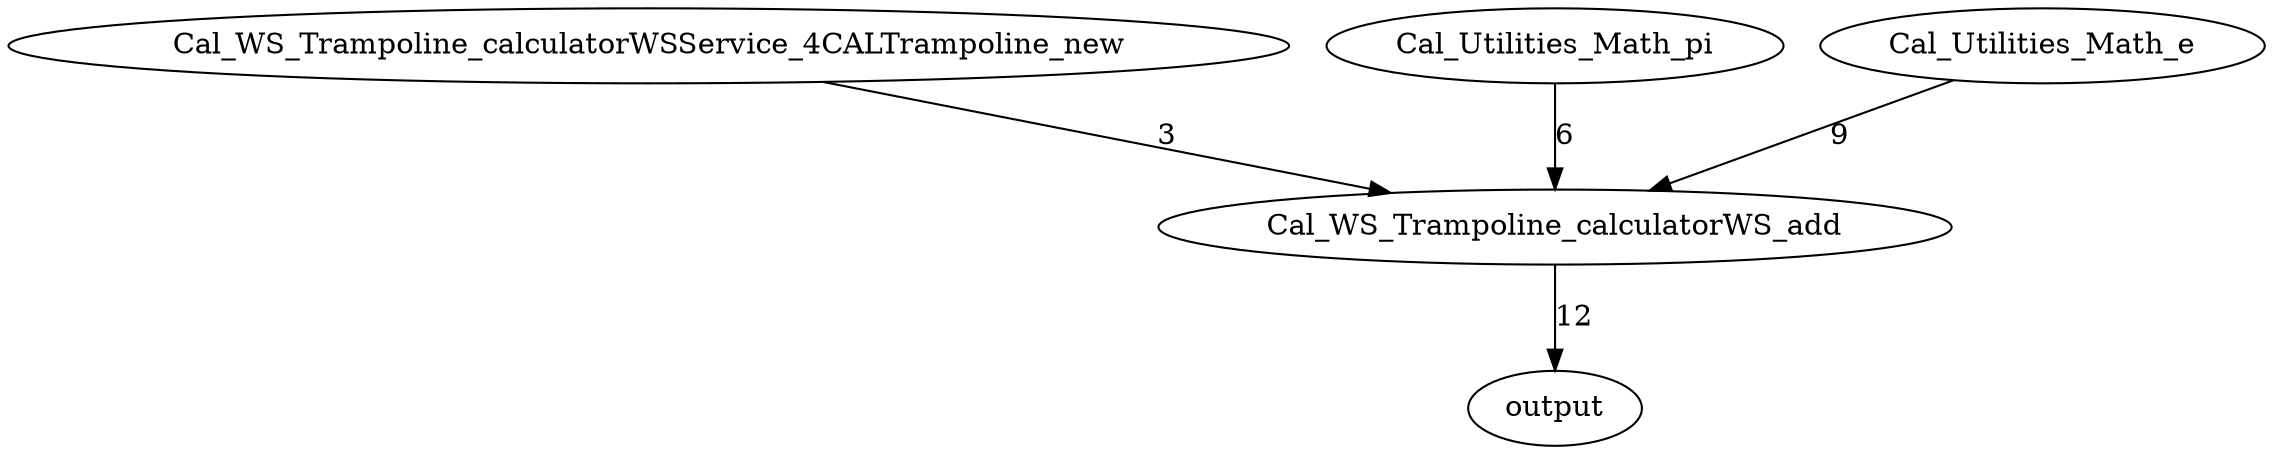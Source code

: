 digraph G {
  Cal_WS_Trampoline_calculatorWSService_4CALTrampoline_new [label = "Cal_WS_Trampoline_calculatorWSService_4CALTrampoline_new"];
  Cal_Utilities_Math_pi [label = "Cal_Utilities_Math_pi"];
  Cal_Utilities_Math_e [label = "Cal_Utilities_Math_e"];
  Cal_WS_Trampoline_calculatorWS_add [label = "Cal_WS_Trampoline_calculatorWS_add"];
  output [label = "output"];
  Cal_WS_Trampoline_calculatorWSService_4CALTrampoline_new -> Cal_WS_Trampoline_calculatorWS_add [label = "3"];
  Cal_Utilities_Math_pi -> Cal_WS_Trampoline_calculatorWS_add [label = "6"];
  Cal_Utilities_Math_e -> Cal_WS_Trampoline_calculatorWS_add [label = "9"];
  Cal_WS_Trampoline_calculatorWS_add -> output [label = "12"];
}
